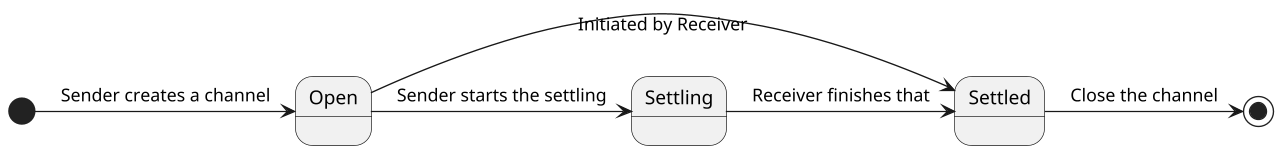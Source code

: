 @startuml

scale 1280 width
skinparam monochrome true
skinparam defaultFontName "PT Sans"

[*] -> Open : Sender creates a channel
Open -> Settled : Initiated by Receiver
Open -> Settling : Sender starts the settling
Settling -> Settled : Receiver finishes that
Settled -> [*] : Close the channel


@enduml